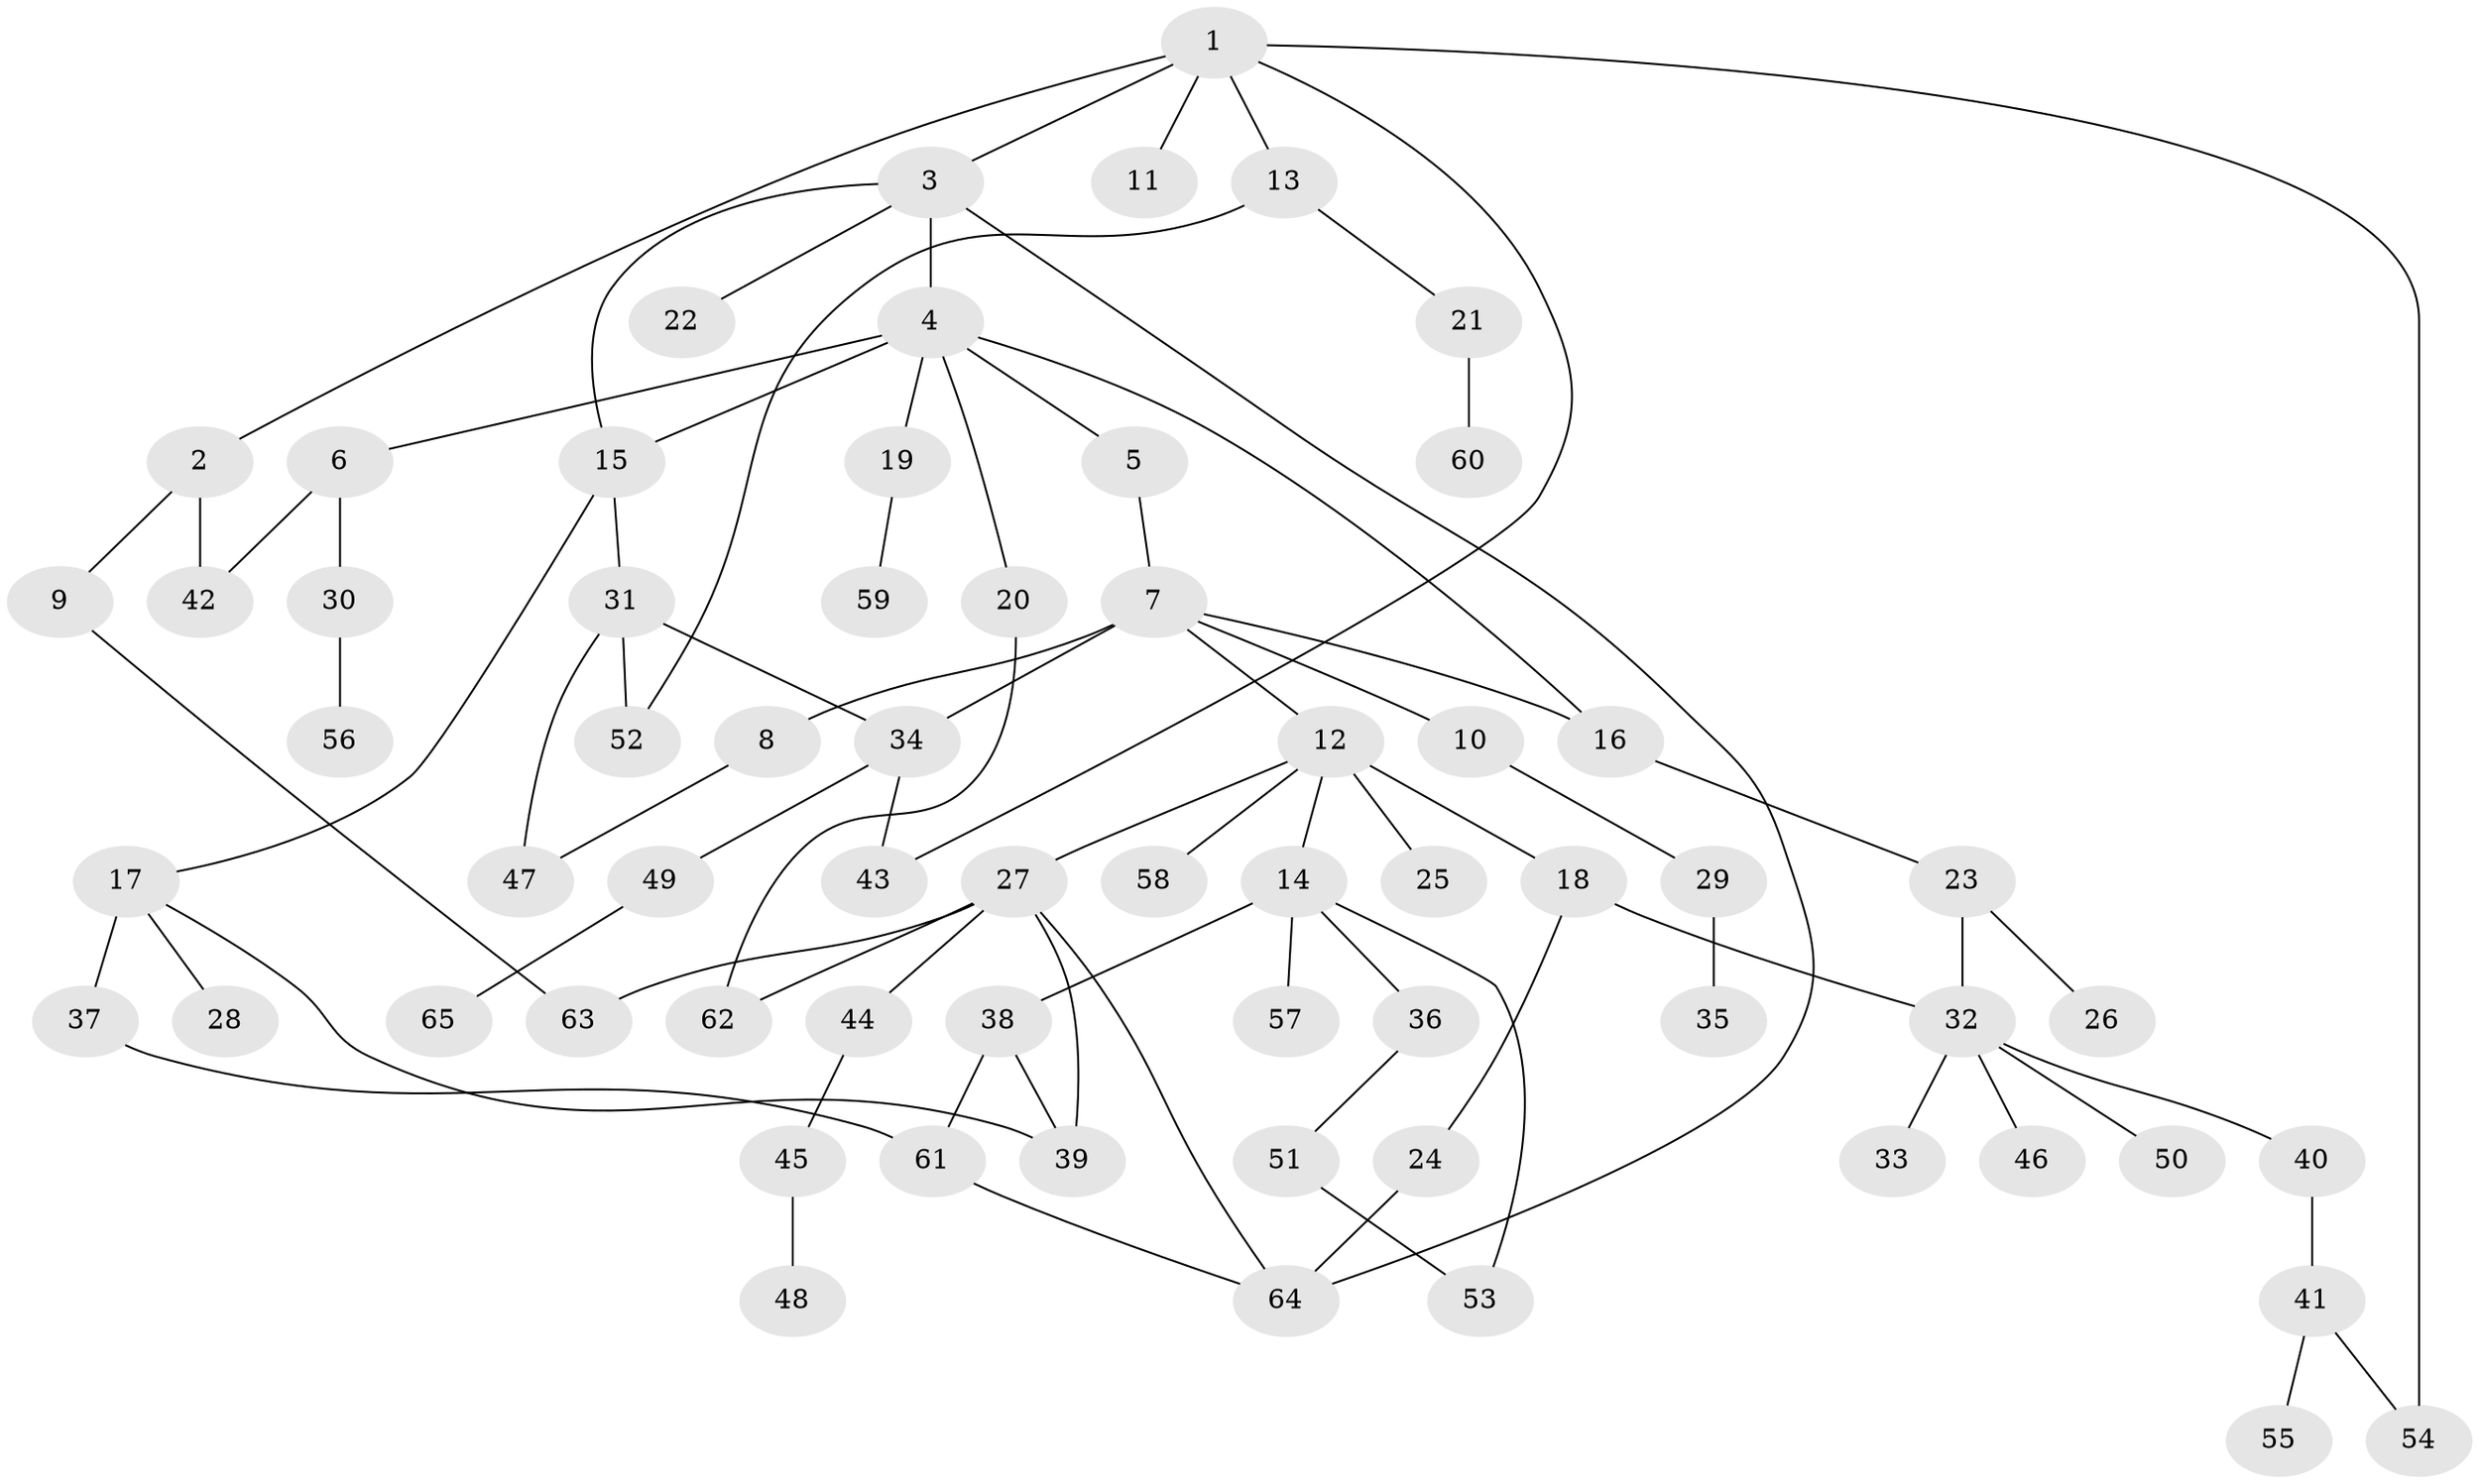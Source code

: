 // coarse degree distribution, {5: 0.07692307692307693, 2: 0.28205128205128205, 1: 0.4358974358974359, 10: 0.02564102564102564, 4: 0.02564102564102564, 3: 0.10256410256410256, 6: 0.05128205128205128}
// Generated by graph-tools (version 1.1) at 2025/44/03/04/25 21:44:26]
// undirected, 65 vertices, 82 edges
graph export_dot {
graph [start="1"]
  node [color=gray90,style=filled];
  1;
  2;
  3;
  4;
  5;
  6;
  7;
  8;
  9;
  10;
  11;
  12;
  13;
  14;
  15;
  16;
  17;
  18;
  19;
  20;
  21;
  22;
  23;
  24;
  25;
  26;
  27;
  28;
  29;
  30;
  31;
  32;
  33;
  34;
  35;
  36;
  37;
  38;
  39;
  40;
  41;
  42;
  43;
  44;
  45;
  46;
  47;
  48;
  49;
  50;
  51;
  52;
  53;
  54;
  55;
  56;
  57;
  58;
  59;
  60;
  61;
  62;
  63;
  64;
  65;
  1 -- 2;
  1 -- 3;
  1 -- 11;
  1 -- 13;
  1 -- 43;
  1 -- 54;
  2 -- 9;
  2 -- 42;
  3 -- 4;
  3 -- 15;
  3 -- 22;
  3 -- 64;
  4 -- 5;
  4 -- 6;
  4 -- 19;
  4 -- 20;
  4 -- 15;
  4 -- 16;
  5 -- 7;
  6 -- 30;
  6 -- 42;
  7 -- 8;
  7 -- 10;
  7 -- 12;
  7 -- 16;
  7 -- 34;
  8 -- 47;
  9 -- 63;
  10 -- 29;
  12 -- 14;
  12 -- 18;
  12 -- 25;
  12 -- 27;
  12 -- 58;
  13 -- 21;
  13 -- 52;
  14 -- 36;
  14 -- 38;
  14 -- 57;
  14 -- 53;
  15 -- 17;
  15 -- 31;
  16 -- 23;
  17 -- 28;
  17 -- 37;
  17 -- 39;
  18 -- 24;
  18 -- 32;
  19 -- 59;
  20 -- 62;
  21 -- 60;
  23 -- 26;
  23 -- 32;
  24 -- 64;
  27 -- 44;
  27 -- 63;
  27 -- 64;
  27 -- 39;
  27 -- 62;
  29 -- 35;
  30 -- 56;
  31 -- 34;
  31 -- 47;
  31 -- 52;
  32 -- 33;
  32 -- 40;
  32 -- 46;
  32 -- 50;
  34 -- 49;
  34 -- 43;
  36 -- 51;
  37 -- 61;
  38 -- 39;
  38 -- 61;
  40 -- 41;
  41 -- 55;
  41 -- 54;
  44 -- 45;
  45 -- 48;
  49 -- 65;
  51 -- 53;
  61 -- 64;
}
